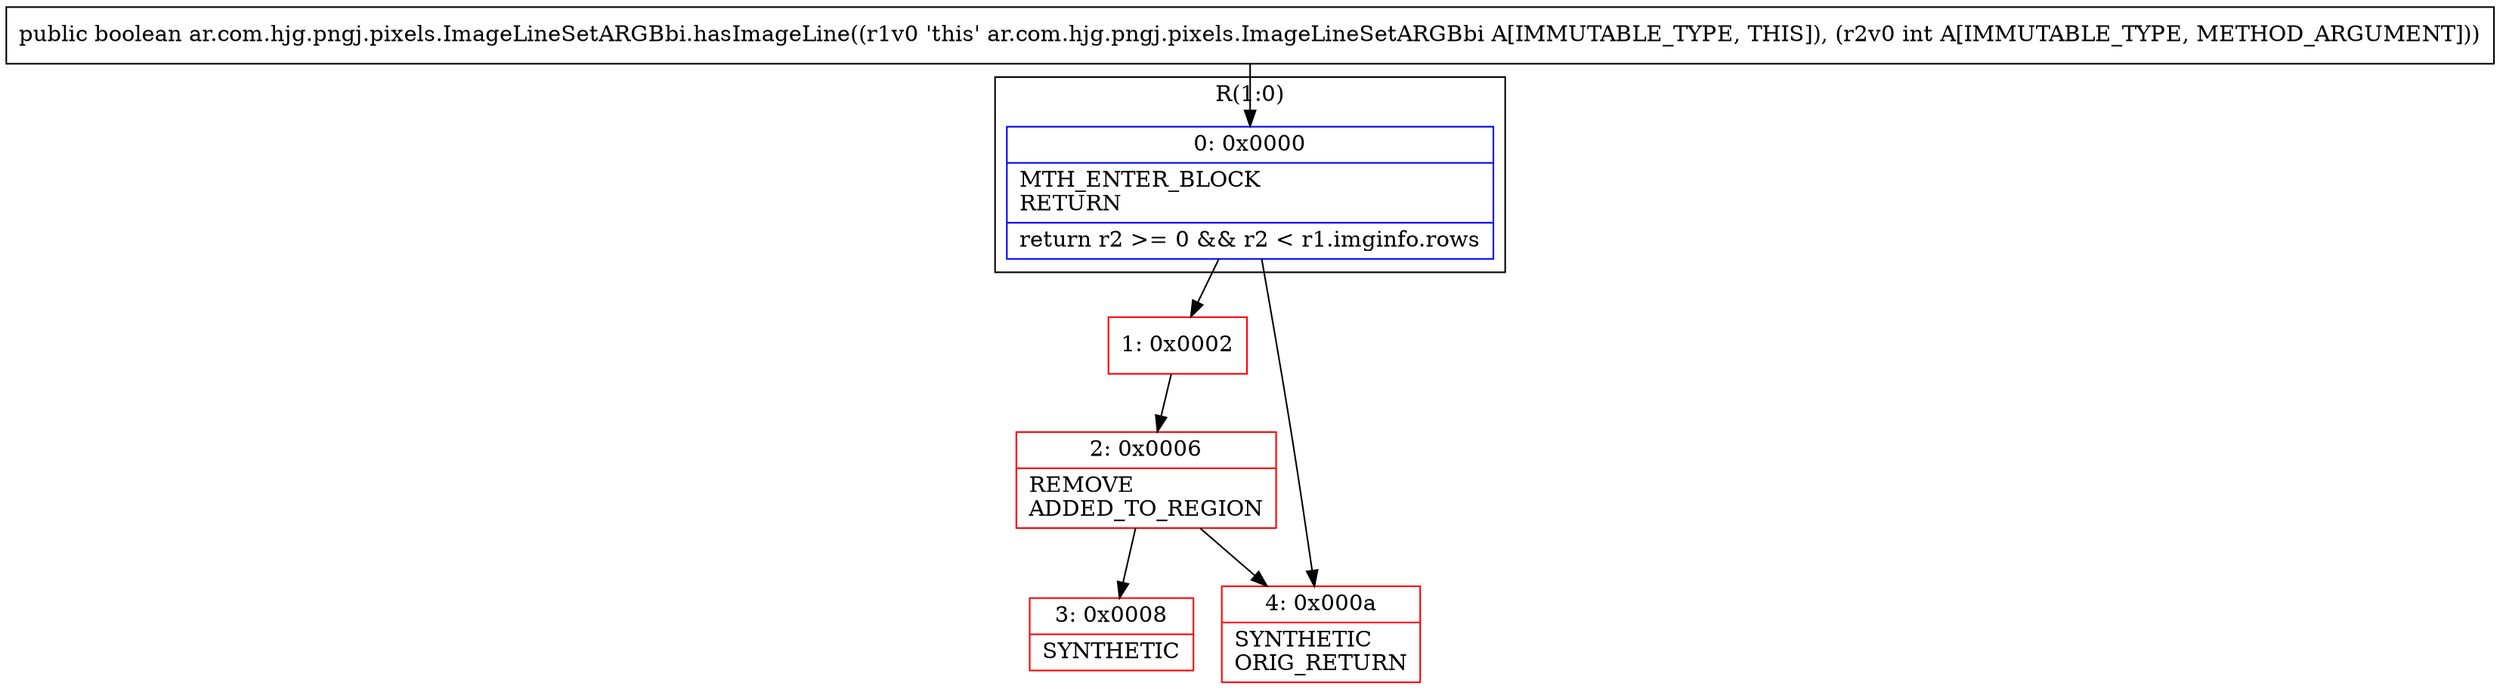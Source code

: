 digraph "CFG forar.com.hjg.pngj.pixels.ImageLineSetARGBbi.hasImageLine(I)Z" {
subgraph cluster_Region_560762039 {
label = "R(1:0)";
node [shape=record,color=blue];
Node_0 [shape=record,label="{0\:\ 0x0000|MTH_ENTER_BLOCK\lRETURN\l|return r2 \>= 0 && r2 \< r1.imginfo.rows\l}"];
}
Node_1 [shape=record,color=red,label="{1\:\ 0x0002}"];
Node_2 [shape=record,color=red,label="{2\:\ 0x0006|REMOVE\lADDED_TO_REGION\l}"];
Node_3 [shape=record,color=red,label="{3\:\ 0x0008|SYNTHETIC\l}"];
Node_4 [shape=record,color=red,label="{4\:\ 0x000a|SYNTHETIC\lORIG_RETURN\l}"];
MethodNode[shape=record,label="{public boolean ar.com.hjg.pngj.pixels.ImageLineSetARGBbi.hasImageLine((r1v0 'this' ar.com.hjg.pngj.pixels.ImageLineSetARGBbi A[IMMUTABLE_TYPE, THIS]), (r2v0 int A[IMMUTABLE_TYPE, METHOD_ARGUMENT])) }"];
MethodNode -> Node_0;
Node_0 -> Node_1;
Node_0 -> Node_4;
Node_1 -> Node_2;
Node_2 -> Node_3;
Node_2 -> Node_4;
}

